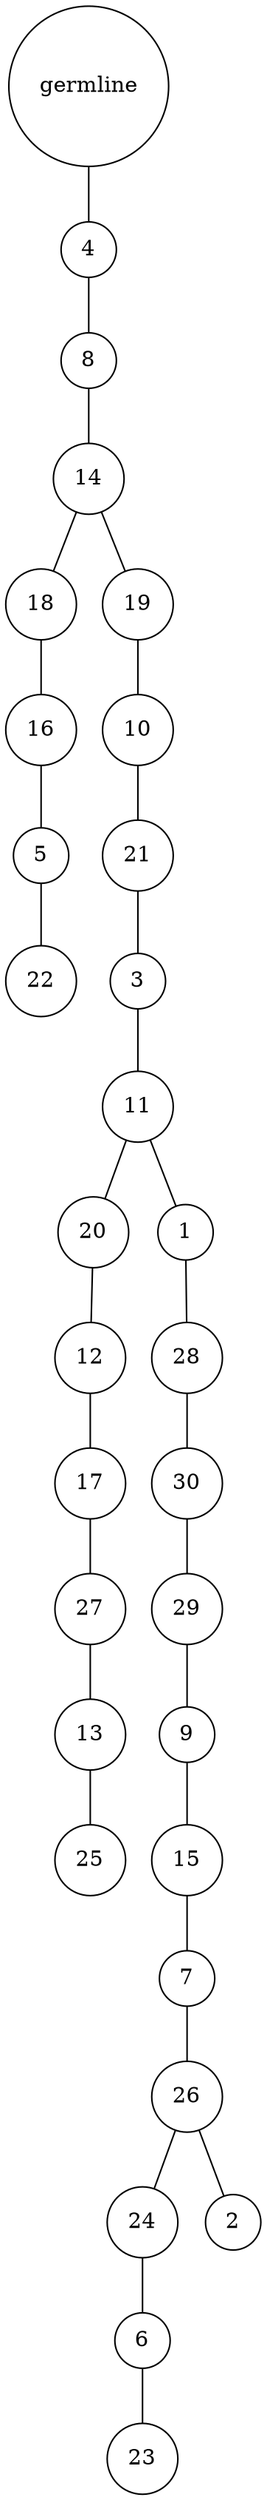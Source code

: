 graph {
	rankdir=UD;
	splines=line;
	node [shape=circle]
	"0x7f8b51f724c0" [label="germline"];
	"0x7f8b51f724f0" [label="4"];
	"0x7f8b51f724c0" -- "0x7f8b51f724f0" ;
	"0x7f8b51f72520" [label="8"];
	"0x7f8b51f724f0" -- "0x7f8b51f72520" ;
	"0x7f8b51f72550" [label="14"];
	"0x7f8b51f72520" -- "0x7f8b51f72550" ;
	"0x7f8b51f72580" [label="18"];
	"0x7f8b51f72550" -- "0x7f8b51f72580" ;
	"0x7f8b51f725b0" [label="16"];
	"0x7f8b51f72580" -- "0x7f8b51f725b0" ;
	"0x7f8b51f725e0" [label="5"];
	"0x7f8b51f725b0" -- "0x7f8b51f725e0" ;
	"0x7f8b51f72610" [label="22"];
	"0x7f8b51f725e0" -- "0x7f8b51f72610" ;
	"0x7f8b51f72640" [label="19"];
	"0x7f8b51f72550" -- "0x7f8b51f72640" ;
	"0x7f8b51f72670" [label="10"];
	"0x7f8b51f72640" -- "0x7f8b51f72670" ;
	"0x7f8b51f726a0" [label="21"];
	"0x7f8b51f72670" -- "0x7f8b51f726a0" ;
	"0x7f8b51f726d0" [label="3"];
	"0x7f8b51f726a0" -- "0x7f8b51f726d0" ;
	"0x7f8b51f72700" [label="11"];
	"0x7f8b51f726d0" -- "0x7f8b51f72700" ;
	"0x7f8b51f72730" [label="20"];
	"0x7f8b51f72700" -- "0x7f8b51f72730" ;
	"0x7f8b51f72760" [label="12"];
	"0x7f8b51f72730" -- "0x7f8b51f72760" ;
	"0x7f8b51f72790" [label="17"];
	"0x7f8b51f72760" -- "0x7f8b51f72790" ;
	"0x7f8b51f727c0" [label="27"];
	"0x7f8b51f72790" -- "0x7f8b51f727c0" ;
	"0x7f8b51f727f0" [label="13"];
	"0x7f8b51f727c0" -- "0x7f8b51f727f0" ;
	"0x7f8b51f72820" [label="25"];
	"0x7f8b51f727f0" -- "0x7f8b51f72820" ;
	"0x7f8b51f72850" [label="1"];
	"0x7f8b51f72700" -- "0x7f8b51f72850" ;
	"0x7f8b51f72880" [label="28"];
	"0x7f8b51f72850" -- "0x7f8b51f72880" ;
	"0x7f8b51f728b0" [label="30"];
	"0x7f8b51f72880" -- "0x7f8b51f728b0" ;
	"0x7f8b51f728e0" [label="29"];
	"0x7f8b51f728b0" -- "0x7f8b51f728e0" ;
	"0x7f8b51f72910" [label="9"];
	"0x7f8b51f728e0" -- "0x7f8b51f72910" ;
	"0x7f8b51f72940" [label="15"];
	"0x7f8b51f72910" -- "0x7f8b51f72940" ;
	"0x7f8b51f72970" [label="7"];
	"0x7f8b51f72940" -- "0x7f8b51f72970" ;
	"0x7f8b51f729a0" [label="26"];
	"0x7f8b51f72970" -- "0x7f8b51f729a0" ;
	"0x7f8b51f729d0" [label="24"];
	"0x7f8b51f729a0" -- "0x7f8b51f729d0" ;
	"0x7f8b51f72a00" [label="6"];
	"0x7f8b51f729d0" -- "0x7f8b51f72a00" ;
	"0x7f8b51f72a30" [label="23"];
	"0x7f8b51f72a00" -- "0x7f8b51f72a30" ;
	"0x7f8b51f72a60" [label="2"];
	"0x7f8b51f729a0" -- "0x7f8b51f72a60" ;
}
